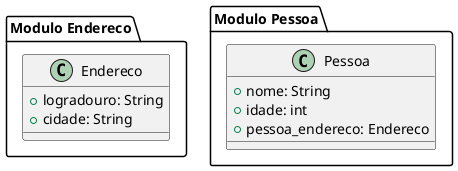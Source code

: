 @startuml

' Pacote para Endereço
package "Modulo Endereco" {
    class Endereco {
        +logradouro: String
        +cidade: String
    }
}

' Pacote para Pessoa
package "Modulo Pessoa" {
    class Pessoa {
        +nome: String
        +idade: int
        +pessoa_endereco: Endereco
    }
}

' Relações entre os pacotes
' Modulo Pessoa::Pessoa "1" -- "1..*" Modulo Endereco::Endereco : tem
' Modulo Pessoa::Pessoa ..> Modulo Endereco::Endereco : usa

@enduml
